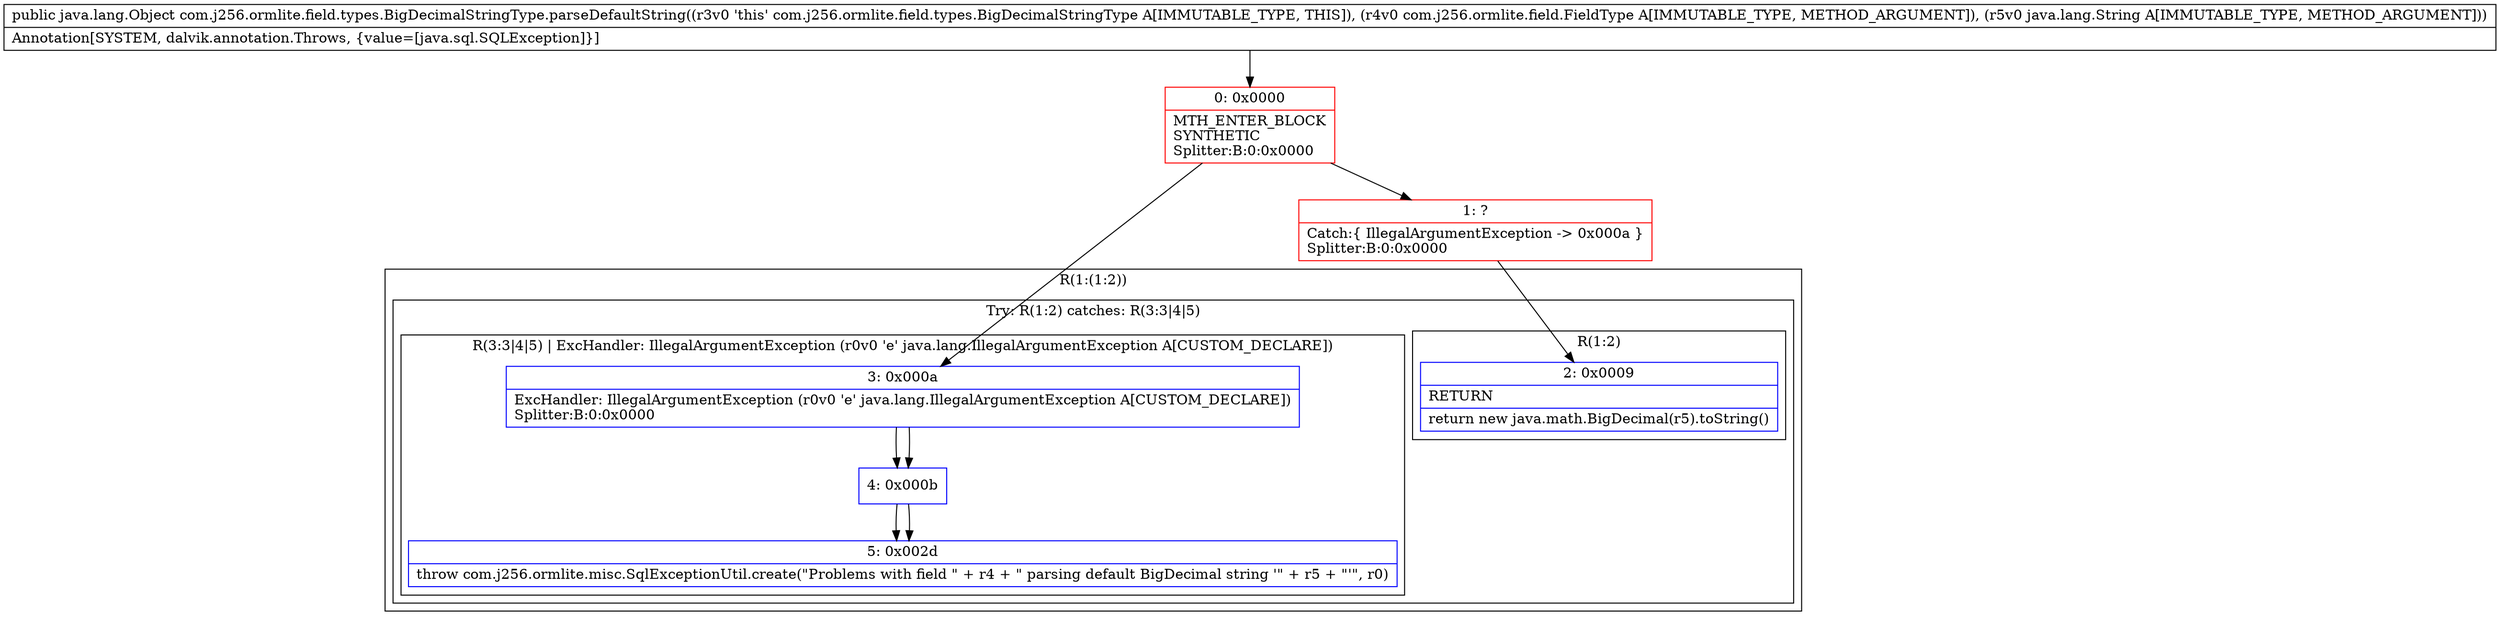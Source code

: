 digraph "CFG forcom.j256.ormlite.field.types.BigDecimalStringType.parseDefaultString(Lcom\/j256\/ormlite\/field\/FieldType;Ljava\/lang\/String;)Ljava\/lang\/Object;" {
subgraph cluster_Region_1204176680 {
label = "R(1:(1:2))";
node [shape=record,color=blue];
subgraph cluster_TryCatchRegion_1147971417 {
label = "Try: R(1:2) catches: R(3:3|4|5)";
node [shape=record,color=blue];
subgraph cluster_Region_420266044 {
label = "R(1:2)";
node [shape=record,color=blue];
Node_2 [shape=record,label="{2\:\ 0x0009|RETURN\l|return new java.math.BigDecimal(r5).toString()\l}"];
}
subgraph cluster_Region_97354373 {
label = "R(3:3|4|5) | ExcHandler: IllegalArgumentException (r0v0 'e' java.lang.IllegalArgumentException A[CUSTOM_DECLARE])\l";
node [shape=record,color=blue];
Node_3 [shape=record,label="{3\:\ 0x000a|ExcHandler: IllegalArgumentException (r0v0 'e' java.lang.IllegalArgumentException A[CUSTOM_DECLARE])\lSplitter:B:0:0x0000\l}"];
Node_4 [shape=record,label="{4\:\ 0x000b}"];
Node_5 [shape=record,label="{5\:\ 0x002d|throw com.j256.ormlite.misc.SqlExceptionUtil.create(\"Problems with field \" + r4 + \" parsing default BigDecimal string '\" + r5 + \"'\", r0)\l}"];
}
}
}
subgraph cluster_Region_97354373 {
label = "R(3:3|4|5) | ExcHandler: IllegalArgumentException (r0v0 'e' java.lang.IllegalArgumentException A[CUSTOM_DECLARE])\l";
node [shape=record,color=blue];
Node_3 [shape=record,label="{3\:\ 0x000a|ExcHandler: IllegalArgumentException (r0v0 'e' java.lang.IllegalArgumentException A[CUSTOM_DECLARE])\lSplitter:B:0:0x0000\l}"];
Node_4 [shape=record,label="{4\:\ 0x000b}"];
Node_5 [shape=record,label="{5\:\ 0x002d|throw com.j256.ormlite.misc.SqlExceptionUtil.create(\"Problems with field \" + r4 + \" parsing default BigDecimal string '\" + r5 + \"'\", r0)\l}"];
}
Node_0 [shape=record,color=red,label="{0\:\ 0x0000|MTH_ENTER_BLOCK\lSYNTHETIC\lSplitter:B:0:0x0000\l}"];
Node_1 [shape=record,color=red,label="{1\:\ ?|Catch:\{ IllegalArgumentException \-\> 0x000a \}\lSplitter:B:0:0x0000\l}"];
MethodNode[shape=record,label="{public java.lang.Object com.j256.ormlite.field.types.BigDecimalStringType.parseDefaultString((r3v0 'this' com.j256.ormlite.field.types.BigDecimalStringType A[IMMUTABLE_TYPE, THIS]), (r4v0 com.j256.ormlite.field.FieldType A[IMMUTABLE_TYPE, METHOD_ARGUMENT]), (r5v0 java.lang.String A[IMMUTABLE_TYPE, METHOD_ARGUMENT]))  | Annotation[SYSTEM, dalvik.annotation.Throws, \{value=[java.sql.SQLException]\}]\l}"];
MethodNode -> Node_0;
Node_3 -> Node_4;
Node_4 -> Node_5;
Node_3 -> Node_4;
Node_4 -> Node_5;
Node_0 -> Node_1;
Node_0 -> Node_3;
Node_1 -> Node_2;
}

